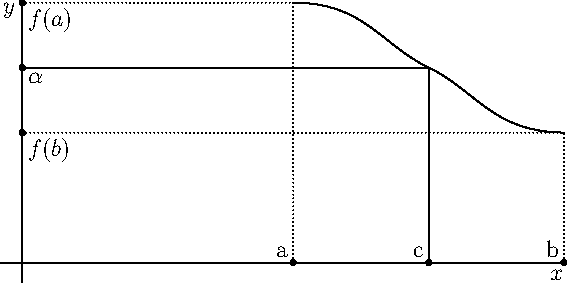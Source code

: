 size(10cm,5cm,IgnoreAspect);
import graph;
xaxis("$x$");
yaxis("$y$");
draw((2,4){E}..{SE}(3,3){SE}..{E}(4,2));
dot("$f(a)$",(0,4),SE);
dot("$f(b)$",(0,2),SE);
dot("$\alpha$",(0,3),SE);
draw((0,3)--(3,3)--(3,0));
draw((0,4)--(2,4)--(2,0),dotted);
draw((0,2)--(4,2)--(4,0),dotted);
dot("c",(3,0),NW);
dot("a",(2,0),NW);
dot("b",(4,0),NW);
